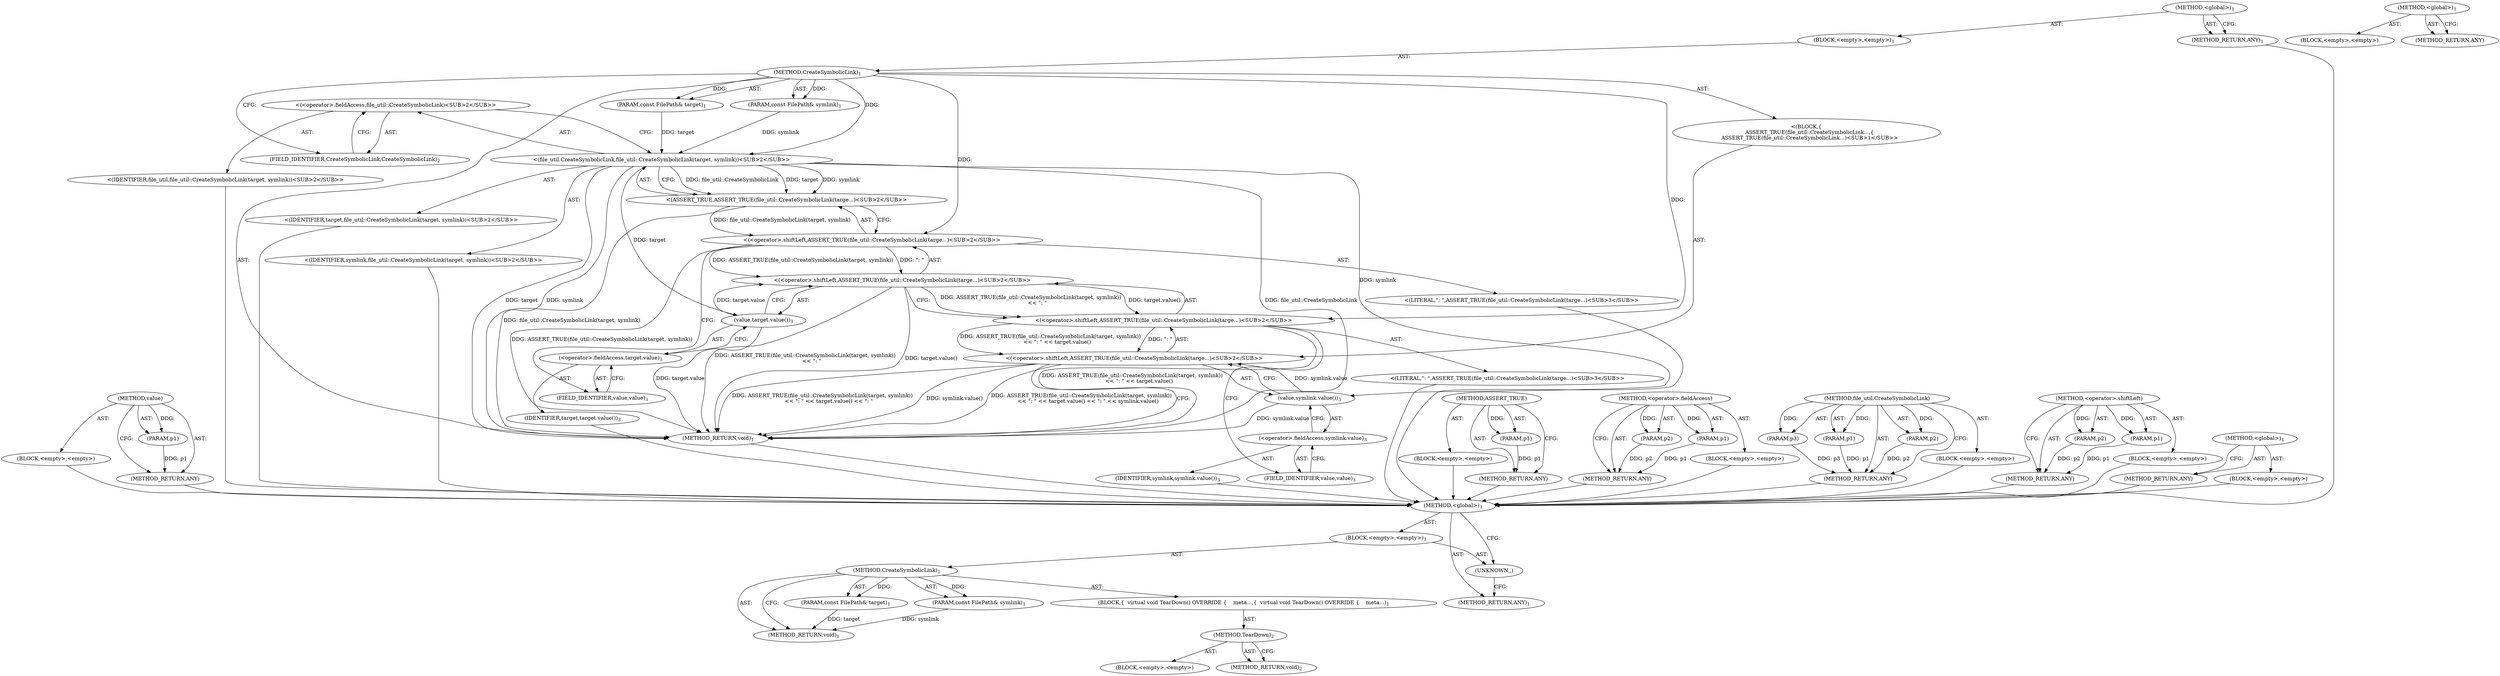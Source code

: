 digraph "TearDown" {
vulnerable_74 [label=<(METHOD,value)>];
vulnerable_75 [label=<(PARAM,p1)>];
vulnerable_76 [label=<(BLOCK,&lt;empty&gt;,&lt;empty&gt;)>];
vulnerable_77 [label=<(METHOD_RETURN,ANY)>];
vulnerable_6 [label=<(METHOD,&lt;global&gt;)<SUB>1</SUB>>];
vulnerable_7 [label=<(BLOCK,&lt;empty&gt;,&lt;empty&gt;)<SUB>1</SUB>>];
vulnerable_8 [label=<(METHOD,CreateSymbolicLink)<SUB>1</SUB>>];
vulnerable_9 [label=<(PARAM,const FilePath&amp; target)<SUB>1</SUB>>];
vulnerable_10 [label=<(PARAM,const FilePath&amp; symlink)<SUB>1</SUB>>];
vulnerable_11 [label="<(BLOCK,{
    ASSERT_TRUE(file_util::CreateSymbolicLink...,{
    ASSERT_TRUE(file_util::CreateSymbolicLink...)<SUB>1</SUB>>"];
vulnerable_12 [label="<(&lt;operator&gt;.shiftLeft,ASSERT_TRUE(file_util::CreateSymbolicLink(targe...)<SUB>2</SUB>>"];
vulnerable_13 [label="<(&lt;operator&gt;.shiftLeft,ASSERT_TRUE(file_util::CreateSymbolicLink(targe...)<SUB>2</SUB>>"];
vulnerable_14 [label="<(&lt;operator&gt;.shiftLeft,ASSERT_TRUE(file_util::CreateSymbolicLink(targe...)<SUB>2</SUB>>"];
vulnerable_15 [label="<(&lt;operator&gt;.shiftLeft,ASSERT_TRUE(file_util::CreateSymbolicLink(targe...)<SUB>2</SUB>>"];
vulnerable_16 [label="<(ASSERT_TRUE,ASSERT_TRUE(file_util::CreateSymbolicLink(targe...)<SUB>2</SUB>>"];
vulnerable_17 [label="<(file_util.CreateSymbolicLink,file_util::CreateSymbolicLink(target, symlink))<SUB>2</SUB>>"];
vulnerable_18 [label="<(&lt;operator&gt;.fieldAccess,file_util::CreateSymbolicLink)<SUB>2</SUB>>"];
vulnerable_19 [label="<(IDENTIFIER,file_util,file_util::CreateSymbolicLink(target, symlink))<SUB>2</SUB>>"];
vulnerable_20 [label=<(FIELD_IDENTIFIER,CreateSymbolicLink,CreateSymbolicLink)<SUB>2</SUB>>];
vulnerable_21 [label="<(IDENTIFIER,target,file_util::CreateSymbolicLink(target, symlink))<SUB>2</SUB>>"];
vulnerable_22 [label="<(IDENTIFIER,symlink,file_util::CreateSymbolicLink(target, symlink))<SUB>2</SUB>>"];
vulnerable_23 [label="<(LITERAL,&quot;: &quot;,ASSERT_TRUE(file_util::CreateSymbolicLink(targe...)<SUB>3</SUB>>"];
vulnerable_24 [label=<(value,target.value())<SUB>3</SUB>>];
vulnerable_25 [label=<(&lt;operator&gt;.fieldAccess,target.value)<SUB>3</SUB>>];
vulnerable_26 [label=<(IDENTIFIER,target,target.value())<SUB>3</SUB>>];
vulnerable_27 [label=<(FIELD_IDENTIFIER,value,value)<SUB>3</SUB>>];
vulnerable_28 [label="<(LITERAL,&quot;: &quot;,ASSERT_TRUE(file_util::CreateSymbolicLink(targe...)<SUB>3</SUB>>"];
vulnerable_29 [label=<(value,symlink.value())<SUB>3</SUB>>];
vulnerable_30 [label=<(&lt;operator&gt;.fieldAccess,symlink.value)<SUB>3</SUB>>];
vulnerable_31 [label=<(IDENTIFIER,symlink,symlink.value())<SUB>3</SUB>>];
vulnerable_32 [label=<(FIELD_IDENTIFIER,value,value)<SUB>3</SUB>>];
vulnerable_33 [label=<(METHOD_RETURN,void)<SUB>1</SUB>>];
vulnerable_35 [label=<(METHOD_RETURN,ANY)<SUB>1</SUB>>];
vulnerable_59 [label=<(METHOD,ASSERT_TRUE)>];
vulnerable_60 [label=<(PARAM,p1)>];
vulnerable_61 [label=<(BLOCK,&lt;empty&gt;,&lt;empty&gt;)>];
vulnerable_62 [label=<(METHOD_RETURN,ANY)>];
vulnerable_69 [label=<(METHOD,&lt;operator&gt;.fieldAccess)>];
vulnerable_70 [label=<(PARAM,p1)>];
vulnerable_71 [label=<(PARAM,p2)>];
vulnerable_72 [label=<(BLOCK,&lt;empty&gt;,&lt;empty&gt;)>];
vulnerable_73 [label=<(METHOD_RETURN,ANY)>];
vulnerable_63 [label=<(METHOD,file_util.CreateSymbolicLink)>];
vulnerable_64 [label=<(PARAM,p1)>];
vulnerable_65 [label=<(PARAM,p2)>];
vulnerable_66 [label=<(PARAM,p3)>];
vulnerable_67 [label=<(BLOCK,&lt;empty&gt;,&lt;empty&gt;)>];
vulnerable_68 [label=<(METHOD_RETURN,ANY)>];
vulnerable_54 [label=<(METHOD,&lt;operator&gt;.shiftLeft)>];
vulnerable_55 [label=<(PARAM,p1)>];
vulnerable_56 [label=<(PARAM,p2)>];
vulnerable_57 [label=<(BLOCK,&lt;empty&gt;,&lt;empty&gt;)>];
vulnerable_58 [label=<(METHOD_RETURN,ANY)>];
vulnerable_48 [label=<(METHOD,&lt;global&gt;)<SUB>1</SUB>>];
vulnerable_49 [label=<(BLOCK,&lt;empty&gt;,&lt;empty&gt;)>];
vulnerable_50 [label=<(METHOD_RETURN,ANY)>];
fixed_6 [label=<(METHOD,&lt;global&gt;)<SUB>1</SUB>>];
fixed_7 [label=<(BLOCK,&lt;empty&gt;,&lt;empty&gt;)<SUB>1</SUB>>];
fixed_8 [label=<(METHOD,CreateSymbolicLink)<SUB>1</SUB>>];
fixed_9 [label=<(PARAM,const FilePath&amp; target)<SUB>1</SUB>>];
fixed_10 [label=<(PARAM,const FilePath&amp; symlink)<SUB>1</SUB>>];
fixed_11 [label=<(BLOCK,{
  virtual void TearDown() OVERRIDE {
    meta...,{
  virtual void TearDown() OVERRIDE {
    meta...)<SUB>1</SUB>>];
fixed_12 [label=<(METHOD,TearDown)<SUB>2</SUB>>];
fixed_13 [label=<(BLOCK,&lt;empty&gt;,&lt;empty&gt;)>];
fixed_14 [label=<(METHOD_RETURN,void)<SUB>2</SUB>>];
fixed_16 [label=<(METHOD_RETURN,void)<SUB>1</SUB>>];
fixed_18 [label=<(UNKNOWN,,)>];
fixed_19 [label=<(METHOD_RETURN,ANY)<SUB>1</SUB>>];
fixed_28 [label=<(METHOD,&lt;global&gt;)<SUB>1</SUB>>];
fixed_29 [label=<(BLOCK,&lt;empty&gt;,&lt;empty&gt;)>];
fixed_30 [label=<(METHOD_RETURN,ANY)>];
vulnerable_74 -> vulnerable_75  [key=0, label="AST: "];
vulnerable_74 -> vulnerable_75  [key=1, label="DDG: "];
vulnerable_74 -> vulnerable_76  [key=0, label="AST: "];
vulnerable_74 -> vulnerable_77  [key=0, label="AST: "];
vulnerable_74 -> vulnerable_77  [key=1, label="CFG: "];
vulnerable_75 -> vulnerable_77  [key=0, label="DDG: p1"];
vulnerable_76 -> fixed_6  [key=0];
vulnerable_77 -> fixed_6  [key=0];
vulnerable_6 -> vulnerable_7  [key=0, label="AST: "];
vulnerable_6 -> vulnerable_35  [key=0, label="AST: "];
vulnerable_6 -> vulnerable_35  [key=1, label="CFG: "];
vulnerable_7 -> vulnerable_8  [key=0, label="AST: "];
vulnerable_8 -> vulnerable_9  [key=0, label="AST: "];
vulnerable_8 -> vulnerable_9  [key=1, label="DDG: "];
vulnerable_8 -> vulnerable_10  [key=0, label="AST: "];
vulnerable_8 -> vulnerable_10  [key=1, label="DDG: "];
vulnerable_8 -> vulnerable_11  [key=0, label="AST: "];
vulnerable_8 -> vulnerable_33  [key=0, label="AST: "];
vulnerable_8 -> vulnerable_20  [key=0, label="CFG: "];
vulnerable_8 -> vulnerable_13  [key=0, label="DDG: "];
vulnerable_8 -> vulnerable_15  [key=0, label="DDG: "];
vulnerable_8 -> vulnerable_17  [key=0, label="DDG: "];
vulnerable_9 -> vulnerable_17  [key=0, label="DDG: target"];
vulnerable_10 -> vulnerable_17  [key=0, label="DDG: symlink"];
vulnerable_11 -> vulnerable_12  [key=0, label="AST: "];
vulnerable_12 -> vulnerable_13  [key=0, label="AST: "];
vulnerable_12 -> vulnerable_29  [key=0, label="AST: "];
vulnerable_12 -> vulnerable_33  [key=0, label="CFG: "];
vulnerable_12 -> vulnerable_33  [key=1, label="DDG: ASSERT_TRUE(file_util::CreateSymbolicLink(target, symlink))
        &lt;&lt; &quot;: &quot; &lt;&lt; target.value() &lt;&lt; &quot;: &quot;"];
vulnerable_12 -> vulnerable_33  [key=2, label="DDG: symlink.value()"];
vulnerable_12 -> vulnerable_33  [key=3, label="DDG: ASSERT_TRUE(file_util::CreateSymbolicLink(target, symlink))
        &lt;&lt; &quot;: &quot; &lt;&lt; target.value() &lt;&lt; &quot;: &quot; &lt;&lt; symlink.value()"];
vulnerable_13 -> vulnerable_14  [key=0, label="AST: "];
vulnerable_13 -> vulnerable_28  [key=0, label="AST: "];
vulnerable_13 -> vulnerable_32  [key=0, label="CFG: "];
vulnerable_13 -> vulnerable_33  [key=0, label="DDG: ASSERT_TRUE(file_util::CreateSymbolicLink(target, symlink))
        &lt;&lt; &quot;: &quot; &lt;&lt; target.value()"];
vulnerable_13 -> vulnerable_12  [key=0, label="DDG: ASSERT_TRUE(file_util::CreateSymbolicLink(target, symlink))
        &lt;&lt; &quot;: &quot; &lt;&lt; target.value()"];
vulnerable_13 -> vulnerable_12  [key=1, label="DDG: &quot;: &quot;"];
vulnerable_14 -> vulnerable_15  [key=0, label="AST: "];
vulnerable_14 -> vulnerable_24  [key=0, label="AST: "];
vulnerable_14 -> vulnerable_13  [key=0, label="CFG: "];
vulnerable_14 -> vulnerable_13  [key=1, label="DDG: ASSERT_TRUE(file_util::CreateSymbolicLink(target, symlink))
        &lt;&lt; &quot;: &quot;"];
vulnerable_14 -> vulnerable_13  [key=2, label="DDG: target.value()"];
vulnerable_14 -> vulnerable_33  [key=0, label="DDG: ASSERT_TRUE(file_util::CreateSymbolicLink(target, symlink))
        &lt;&lt; &quot;: &quot;"];
vulnerable_14 -> vulnerable_33  [key=1, label="DDG: target.value()"];
vulnerable_15 -> vulnerable_16  [key=0, label="AST: "];
vulnerable_15 -> vulnerable_23  [key=0, label="AST: "];
vulnerable_15 -> vulnerable_27  [key=0, label="CFG: "];
vulnerable_15 -> vulnerable_33  [key=0, label="DDG: ASSERT_TRUE(file_util::CreateSymbolicLink(target, symlink))"];
vulnerable_15 -> vulnerable_14  [key=0, label="DDG: ASSERT_TRUE(file_util::CreateSymbolicLink(target, symlink))"];
vulnerable_15 -> vulnerable_14  [key=1, label="DDG: &quot;: &quot;"];
vulnerable_16 -> vulnerable_17  [key=0, label="AST: "];
vulnerable_16 -> vulnerable_15  [key=0, label="CFG: "];
vulnerable_16 -> vulnerable_15  [key=1, label="DDG: file_util::CreateSymbolicLink(target, symlink)"];
vulnerable_16 -> vulnerable_33  [key=0, label="DDG: file_util::CreateSymbolicLink(target, symlink)"];
vulnerable_17 -> vulnerable_18  [key=0, label="AST: "];
vulnerable_17 -> vulnerable_21  [key=0, label="AST: "];
vulnerable_17 -> vulnerable_22  [key=0, label="AST: "];
vulnerable_17 -> vulnerable_16  [key=0, label="CFG: "];
vulnerable_17 -> vulnerable_16  [key=1, label="DDG: file_util::CreateSymbolicLink"];
vulnerable_17 -> vulnerable_16  [key=2, label="DDG: target"];
vulnerable_17 -> vulnerable_16  [key=3, label="DDG: symlink"];
vulnerable_17 -> vulnerable_33  [key=0, label="DDG: file_util::CreateSymbolicLink"];
vulnerable_17 -> vulnerable_33  [key=1, label="DDG: target"];
vulnerable_17 -> vulnerable_33  [key=2, label="DDG: symlink"];
vulnerable_17 -> vulnerable_29  [key=0, label="DDG: symlink"];
vulnerable_17 -> vulnerable_24  [key=0, label="DDG: target"];
vulnerable_18 -> vulnerable_19  [key=0, label="AST: "];
vulnerable_18 -> vulnerable_20  [key=0, label="AST: "];
vulnerable_18 -> vulnerable_17  [key=0, label="CFG: "];
vulnerable_19 -> fixed_6  [key=0];
vulnerable_20 -> vulnerable_18  [key=0, label="CFG: "];
vulnerable_21 -> fixed_6  [key=0];
vulnerable_22 -> fixed_6  [key=0];
vulnerable_23 -> fixed_6  [key=0];
vulnerable_24 -> vulnerable_25  [key=0, label="AST: "];
vulnerable_24 -> vulnerable_14  [key=0, label="CFG: "];
vulnerable_24 -> vulnerable_14  [key=1, label="DDG: target.value"];
vulnerable_24 -> vulnerable_33  [key=0, label="DDG: target.value"];
vulnerable_25 -> vulnerable_26  [key=0, label="AST: "];
vulnerable_25 -> vulnerable_27  [key=0, label="AST: "];
vulnerable_25 -> vulnerable_24  [key=0, label="CFG: "];
vulnerable_26 -> fixed_6  [key=0];
vulnerable_27 -> vulnerable_25  [key=0, label="CFG: "];
vulnerable_28 -> fixed_6  [key=0];
vulnerable_29 -> vulnerable_30  [key=0, label="AST: "];
vulnerable_29 -> vulnerable_12  [key=0, label="CFG: "];
vulnerable_29 -> vulnerable_12  [key=1, label="DDG: symlink.value"];
vulnerable_29 -> vulnerable_33  [key=0, label="DDG: symlink.value"];
vulnerable_30 -> vulnerable_31  [key=0, label="AST: "];
vulnerable_30 -> vulnerable_32  [key=0, label="AST: "];
vulnerable_30 -> vulnerable_29  [key=0, label="CFG: "];
vulnerable_31 -> fixed_6  [key=0];
vulnerable_32 -> vulnerable_30  [key=0, label="CFG: "];
vulnerable_33 -> fixed_6  [key=0];
vulnerable_35 -> fixed_6  [key=0];
vulnerable_59 -> vulnerable_60  [key=0, label="AST: "];
vulnerable_59 -> vulnerable_60  [key=1, label="DDG: "];
vulnerable_59 -> vulnerable_61  [key=0, label="AST: "];
vulnerable_59 -> vulnerable_62  [key=0, label="AST: "];
vulnerable_59 -> vulnerable_62  [key=1, label="CFG: "];
vulnerable_60 -> vulnerable_62  [key=0, label="DDG: p1"];
vulnerable_61 -> fixed_6  [key=0];
vulnerable_62 -> fixed_6  [key=0];
vulnerable_69 -> vulnerable_70  [key=0, label="AST: "];
vulnerable_69 -> vulnerable_70  [key=1, label="DDG: "];
vulnerable_69 -> vulnerable_72  [key=0, label="AST: "];
vulnerable_69 -> vulnerable_71  [key=0, label="AST: "];
vulnerable_69 -> vulnerable_71  [key=1, label="DDG: "];
vulnerable_69 -> vulnerable_73  [key=0, label="AST: "];
vulnerable_69 -> vulnerable_73  [key=1, label="CFG: "];
vulnerable_70 -> vulnerable_73  [key=0, label="DDG: p1"];
vulnerable_71 -> vulnerable_73  [key=0, label="DDG: p2"];
vulnerable_72 -> fixed_6  [key=0];
vulnerable_73 -> fixed_6  [key=0];
vulnerable_63 -> vulnerable_64  [key=0, label="AST: "];
vulnerable_63 -> vulnerable_64  [key=1, label="DDG: "];
vulnerable_63 -> vulnerable_67  [key=0, label="AST: "];
vulnerable_63 -> vulnerable_65  [key=0, label="AST: "];
vulnerable_63 -> vulnerable_65  [key=1, label="DDG: "];
vulnerable_63 -> vulnerable_68  [key=0, label="AST: "];
vulnerable_63 -> vulnerable_68  [key=1, label="CFG: "];
vulnerable_63 -> vulnerable_66  [key=0, label="AST: "];
vulnerable_63 -> vulnerable_66  [key=1, label="DDG: "];
vulnerable_64 -> vulnerable_68  [key=0, label="DDG: p1"];
vulnerable_65 -> vulnerable_68  [key=0, label="DDG: p2"];
vulnerable_66 -> vulnerable_68  [key=0, label="DDG: p3"];
vulnerable_67 -> fixed_6  [key=0];
vulnerable_68 -> fixed_6  [key=0];
vulnerable_54 -> vulnerable_55  [key=0, label="AST: "];
vulnerable_54 -> vulnerable_55  [key=1, label="DDG: "];
vulnerable_54 -> vulnerable_57  [key=0, label="AST: "];
vulnerable_54 -> vulnerable_56  [key=0, label="AST: "];
vulnerable_54 -> vulnerable_56  [key=1, label="DDG: "];
vulnerable_54 -> vulnerable_58  [key=0, label="AST: "];
vulnerable_54 -> vulnerable_58  [key=1, label="CFG: "];
vulnerable_55 -> vulnerable_58  [key=0, label="DDG: p1"];
vulnerable_56 -> vulnerable_58  [key=0, label="DDG: p2"];
vulnerable_57 -> fixed_6  [key=0];
vulnerable_58 -> fixed_6  [key=0];
vulnerable_48 -> vulnerable_49  [key=0, label="AST: "];
vulnerable_48 -> vulnerable_50  [key=0, label="AST: "];
vulnerable_48 -> vulnerable_50  [key=1, label="CFG: "];
vulnerable_49 -> fixed_6  [key=0];
vulnerable_50 -> fixed_6  [key=0];
fixed_6 -> fixed_7  [key=0, label="AST: "];
fixed_6 -> fixed_19  [key=0, label="AST: "];
fixed_6 -> fixed_18  [key=0, label="CFG: "];
fixed_7 -> fixed_8  [key=0, label="AST: "];
fixed_7 -> fixed_18  [key=0, label="AST: "];
fixed_8 -> fixed_9  [key=0, label="AST: "];
fixed_8 -> fixed_9  [key=1, label="DDG: "];
fixed_8 -> fixed_10  [key=0, label="AST: "];
fixed_8 -> fixed_10  [key=1, label="DDG: "];
fixed_8 -> fixed_11  [key=0, label="AST: "];
fixed_8 -> fixed_16  [key=0, label="AST: "];
fixed_8 -> fixed_16  [key=1, label="CFG: "];
fixed_9 -> fixed_16  [key=0, label="DDG: target"];
fixed_10 -> fixed_16  [key=0, label="DDG: symlink"];
fixed_11 -> fixed_12  [key=0, label="AST: "];
fixed_12 -> fixed_13  [key=0, label="AST: "];
fixed_12 -> fixed_14  [key=0, label="AST: "];
fixed_12 -> fixed_14  [key=1, label="CFG: "];
fixed_18 -> fixed_19  [key=0, label="CFG: "];
fixed_28 -> fixed_29  [key=0, label="AST: "];
fixed_28 -> fixed_30  [key=0, label="AST: "];
fixed_28 -> fixed_30  [key=1, label="CFG: "];
}
